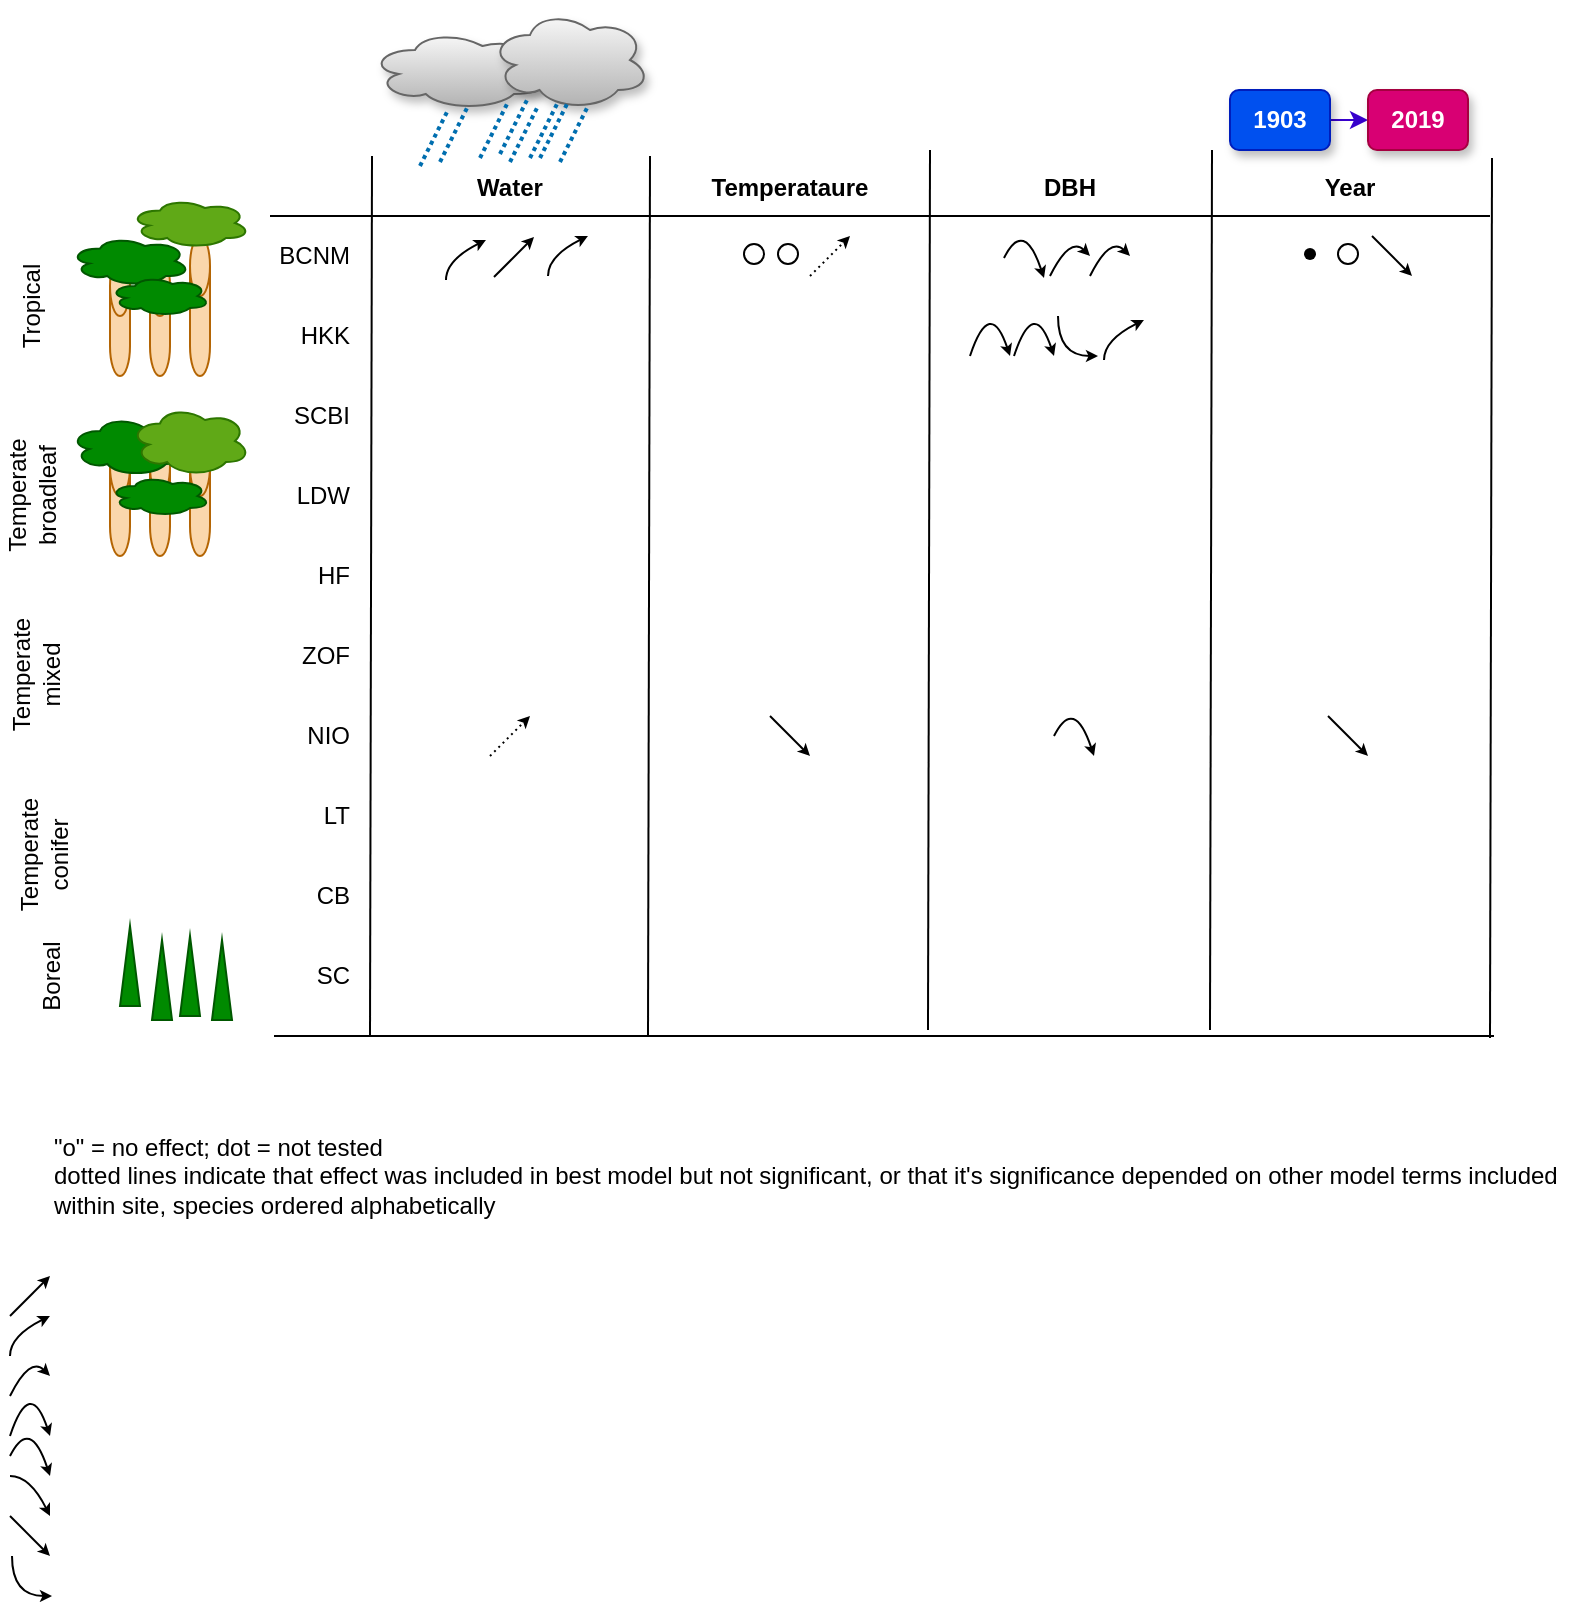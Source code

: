 <mxfile version="14.9.2" type="github">
  <diagram id="vM3CRT6O0fSCeh9qT38K" name="Page-1">
    <mxGraphModel dx="1186" dy="762" grid="1" gridSize="10" guides="1" tooltips="1" connect="1" arrows="1" fold="1" page="1" pageScale="1" pageWidth="850" pageHeight="1100" math="0" shadow="0">
      <root>
        <mxCell id="0" />
        <mxCell id="1" parent="0" />
        <mxCell id="987n7R604m4FKBWGDY3R-28" value="" style="shape=cylinder3;whiteSpace=wrap;html=1;boundedLbl=1;backgroundOutline=1;size=15;align=center;fillColor=#fad7ac;strokeColor=#b46504;" vertex="1" parent="1">
          <mxGeometry x="130" y="120" width="10" height="70" as="geometry" />
        </mxCell>
        <mxCell id="987n7R604m4FKBWGDY3R-27" value="" style="shape=cylinder3;whiteSpace=wrap;html=1;boundedLbl=1;backgroundOutline=1;size=15;align=center;fillColor=#fad7ac;strokeColor=#b46504;" vertex="1" parent="1">
          <mxGeometry x="110" y="130" width="10" height="60" as="geometry" />
        </mxCell>
        <mxCell id="987n7R604m4FKBWGDY3R-26" value="" style="shape=cylinder3;whiteSpace=wrap;html=1;boundedLbl=1;backgroundOutline=1;size=15;align=center;fillColor=#fad7ac;strokeColor=#b46504;" vertex="1" parent="1">
          <mxGeometry x="90" y="130" width="10" height="60" as="geometry" />
        </mxCell>
        <mxCell id="987n7R604m4FKBWGDY3R-1" value="Tropical" style="text;html=1;strokeColor=none;fillColor=none;align=center;verticalAlign=middle;whiteSpace=wrap;rounded=0;rotation=-90;" vertex="1" parent="1">
          <mxGeometry x="26" y="145" width="50" height="20" as="geometry" />
        </mxCell>
        <mxCell id="987n7R604m4FKBWGDY3R-2" value="BCNM" style="text;html=1;strokeColor=none;fillColor=none;align=right;verticalAlign=middle;whiteSpace=wrap;rounded=0;" vertex="1" parent="1">
          <mxGeometry x="172" y="120" width="40" height="20" as="geometry" />
        </mxCell>
        <mxCell id="987n7R604m4FKBWGDY3R-4" value="&lt;div&gt;HKK&lt;/div&gt;" style="text;html=1;strokeColor=none;fillColor=none;align=right;verticalAlign=middle;whiteSpace=wrap;rounded=0;" vertex="1" parent="1">
          <mxGeometry x="172" y="160" width="40" height="20" as="geometry" />
        </mxCell>
        <mxCell id="987n7R604m4FKBWGDY3R-5" value="SCBI" style="text;html=1;strokeColor=none;fillColor=none;align=right;verticalAlign=middle;whiteSpace=wrap;rounded=0;" vertex="1" parent="1">
          <mxGeometry x="172" y="200" width="40" height="20" as="geometry" />
        </mxCell>
        <mxCell id="987n7R604m4FKBWGDY3R-7" value="LDW" style="text;html=1;strokeColor=none;fillColor=none;align=right;verticalAlign=middle;whiteSpace=wrap;rounded=0;" vertex="1" parent="1">
          <mxGeometry x="172" y="240" width="40" height="20" as="geometry" />
        </mxCell>
        <mxCell id="987n7R604m4FKBWGDY3R-10" value="HF" style="text;html=1;strokeColor=none;fillColor=none;align=right;verticalAlign=middle;whiteSpace=wrap;rounded=0;" vertex="1" parent="1">
          <mxGeometry x="172" y="280" width="40" height="20" as="geometry" />
        </mxCell>
        <mxCell id="987n7R604m4FKBWGDY3R-11" value="ZOF" style="text;html=1;strokeColor=none;fillColor=none;align=right;verticalAlign=middle;whiteSpace=wrap;rounded=0;" vertex="1" parent="1">
          <mxGeometry x="172" y="320" width="40" height="20" as="geometry" />
        </mxCell>
        <mxCell id="987n7R604m4FKBWGDY3R-12" value="NIO" style="text;html=1;strokeColor=none;fillColor=none;align=right;verticalAlign=middle;whiteSpace=wrap;rounded=0;" vertex="1" parent="1">
          <mxGeometry x="172" y="360" width="40" height="20" as="geometry" />
        </mxCell>
        <mxCell id="987n7R604m4FKBWGDY3R-13" value="LT" style="text;html=1;strokeColor=none;fillColor=none;align=right;verticalAlign=middle;whiteSpace=wrap;rounded=0;" vertex="1" parent="1">
          <mxGeometry x="172" y="400" width="40" height="20" as="geometry" />
        </mxCell>
        <mxCell id="987n7R604m4FKBWGDY3R-14" value="CB" style="text;html=1;strokeColor=none;fillColor=none;align=right;verticalAlign=middle;whiteSpace=wrap;rounded=0;" vertex="1" parent="1">
          <mxGeometry x="172" y="440" width="40" height="20" as="geometry" />
        </mxCell>
        <mxCell id="987n7R604m4FKBWGDY3R-15" value="SC" style="text;html=1;strokeColor=none;fillColor=none;align=right;verticalAlign=middle;whiteSpace=wrap;rounded=0;" vertex="1" parent="1">
          <mxGeometry x="172" y="480" width="40" height="20" as="geometry" />
        </mxCell>
        <mxCell id="987n7R604m4FKBWGDY3R-16" value="Water" style="text;html=1;strokeColor=none;fillColor=none;align=center;verticalAlign=middle;whiteSpace=wrap;rounded=0;fontStyle=1" vertex="1" parent="1">
          <mxGeometry x="220" y="86" width="140" height="20" as="geometry" />
        </mxCell>
        <mxCell id="987n7R604m4FKBWGDY3R-17" value="Temperataure" style="text;html=1;strokeColor=none;fillColor=none;align=center;verticalAlign=middle;whiteSpace=wrap;rounded=0;fontStyle=1" vertex="1" parent="1">
          <mxGeometry x="360" y="86" width="140" height="20" as="geometry" />
        </mxCell>
        <mxCell id="987n7R604m4FKBWGDY3R-18" value="DBH" style="text;html=1;strokeColor=none;fillColor=none;align=center;verticalAlign=middle;whiteSpace=wrap;rounded=0;fontStyle=1" vertex="1" parent="1">
          <mxGeometry x="500" y="86" width="140" height="20" as="geometry" />
        </mxCell>
        <mxCell id="987n7R604m4FKBWGDY3R-19" value="Year" style="text;html=1;strokeColor=none;fillColor=none;align=center;verticalAlign=middle;whiteSpace=wrap;rounded=0;fontStyle=1" vertex="1" parent="1">
          <mxGeometry x="640" y="86" width="140" height="20" as="geometry" />
        </mxCell>
        <mxCell id="987n7R604m4FKBWGDY3R-20" value="Boreal" style="text;html=1;strokeColor=none;fillColor=none;align=center;verticalAlign=middle;whiteSpace=wrap;rounded=0;rotation=-90;" vertex="1" parent="1">
          <mxGeometry x="36" y="480" width="50" height="20" as="geometry" />
        </mxCell>
        <mxCell id="987n7R604m4FKBWGDY3R-21" value="Temperate broadleaf" style="text;html=1;strokeColor=none;fillColor=none;align=center;verticalAlign=middle;whiteSpace=wrap;rounded=0;rotation=-90;" vertex="1" parent="1">
          <mxGeometry x="17.75" y="240" width="66.5" height="20" as="geometry" />
        </mxCell>
        <mxCell id="987n7R604m4FKBWGDY3R-23" value="" style="ellipse;shape=cloud;whiteSpace=wrap;html=1;align=center;fillColor=#008a00;strokeColor=#005700;fontColor=#ffffff;" vertex="1" parent="1">
          <mxGeometry x="70" y="120" width="60" height="25" as="geometry" />
        </mxCell>
        <mxCell id="987n7R604m4FKBWGDY3R-24" value="" style="ellipse;shape=cloud;whiteSpace=wrap;html=1;align=center;fillColor=#008a00;strokeColor=#005700;fontColor=#ffffff;" vertex="1" parent="1">
          <mxGeometry x="90" y="140" width="50" height="20" as="geometry" />
        </mxCell>
        <mxCell id="987n7R604m4FKBWGDY3R-25" value="" style="ellipse;shape=cloud;whiteSpace=wrap;html=1;align=center;fillColor=#60a917;strokeColor=#2D7600;fontColor=#ffffff;" vertex="1" parent="1">
          <mxGeometry x="100" y="101" width="60" height="25" as="geometry" />
        </mxCell>
        <mxCell id="987n7R604m4FKBWGDY3R-32" value="" style="shape=cylinder3;whiteSpace=wrap;html=1;boundedLbl=1;backgroundOutline=1;size=15;align=center;fillColor=#fad7ac;strokeColor=#b46504;" vertex="1" parent="1">
          <mxGeometry x="130" y="220" width="10" height="60" as="geometry" />
        </mxCell>
        <mxCell id="987n7R604m4FKBWGDY3R-33" value="" style="shape=cylinder3;whiteSpace=wrap;html=1;boundedLbl=1;backgroundOutline=1;size=15;align=center;fillColor=#fad7ac;strokeColor=#b46504;" vertex="1" parent="1">
          <mxGeometry x="110" y="220" width="10" height="60" as="geometry" />
        </mxCell>
        <mxCell id="987n7R604m4FKBWGDY3R-34" value="" style="shape=cylinder3;whiteSpace=wrap;html=1;boundedLbl=1;backgroundOutline=1;size=15;align=center;fillColor=#fad7ac;strokeColor=#b46504;" vertex="1" parent="1">
          <mxGeometry x="90" y="220" width="10" height="60" as="geometry" />
        </mxCell>
        <mxCell id="987n7R604m4FKBWGDY3R-35" value="" style="ellipse;shape=cloud;whiteSpace=wrap;html=1;align=center;fillColor=#008a00;strokeColor=#005700;fontColor=#ffffff;" vertex="1" parent="1">
          <mxGeometry x="70" y="210" width="60" height="30" as="geometry" />
        </mxCell>
        <mxCell id="987n7R604m4FKBWGDY3R-36" value="" style="ellipse;shape=cloud;whiteSpace=wrap;html=1;align=center;fillColor=#60a917;strokeColor=#2D7600;fontColor=#ffffff;" vertex="1" parent="1">
          <mxGeometry x="100" y="205" width="60" height="35" as="geometry" />
        </mxCell>
        <mxCell id="987n7R604m4FKBWGDY3R-38" value="" style="ellipse;shape=cloud;whiteSpace=wrap;html=1;align=center;fillColor=#008a00;strokeColor=#005700;fontColor=#ffffff;" vertex="1" parent="1">
          <mxGeometry x="90" y="240" width="50" height="20" as="geometry" />
        </mxCell>
        <mxCell id="987n7R604m4FKBWGDY3R-39" value="" style="triangle;whiteSpace=wrap;html=1;align=center;rotation=-90;fillColor=#008a00;strokeColor=#005700;fontColor=#ffffff;" vertex="1" parent="1">
          <mxGeometry x="80" y="480" width="40" height="10" as="geometry" />
        </mxCell>
        <mxCell id="987n7R604m4FKBWGDY3R-40" value="" style="triangle;whiteSpace=wrap;html=1;align=center;rotation=-90;fillColor=#008a00;strokeColor=#005700;fontColor=#ffffff;" vertex="1" parent="1">
          <mxGeometry x="96" y="487" width="40" height="10" as="geometry" />
        </mxCell>
        <mxCell id="987n7R604m4FKBWGDY3R-41" value="" style="triangle;whiteSpace=wrap;html=1;align=center;rotation=-90;fillColor=#008a00;strokeColor=#005700;fontColor=#ffffff;" vertex="1" parent="1">
          <mxGeometry x="110" y="485" width="40" height="10" as="geometry" />
        </mxCell>
        <mxCell id="987n7R604m4FKBWGDY3R-42" value="" style="triangle;whiteSpace=wrap;html=1;align=center;rotation=-90;fillColor=#008a00;strokeColor=#005700;fontColor=#ffffff;" vertex="1" parent="1">
          <mxGeometry x="126" y="487" width="40" height="10" as="geometry" />
        </mxCell>
        <mxCell id="987n7R604m4FKBWGDY3R-45" value="Temperate conifer" style="text;html=1;strokeColor=none;fillColor=none;align=center;verticalAlign=middle;whiteSpace=wrap;rounded=0;rotation=-90;" vertex="1" parent="1">
          <mxGeometry x="23.5" y="420" width="66.5" height="20" as="geometry" />
        </mxCell>
        <mxCell id="987n7R604m4FKBWGDY3R-46" value="Temperate mixed" style="text;html=1;strokeColor=none;fillColor=none;align=center;verticalAlign=middle;whiteSpace=wrap;rounded=0;rotation=-90;" vertex="1" parent="1">
          <mxGeometry x="19.5" y="330" width="66.5" height="20" as="geometry" />
        </mxCell>
        <mxCell id="987n7R604m4FKBWGDY3R-49" style="rounded=0;orthogonalLoop=1;jettySize=auto;html=1;exitX=1;exitY=0.5;exitDx=0;exitDy=0;entryX=0;entryY=0.5;entryDx=0;entryDy=0;fillColor=#6a00ff;strokeColor=#3700CC;" edge="1" parent="1" source="987n7R604m4FKBWGDY3R-47" target="987n7R604m4FKBWGDY3R-48">
          <mxGeometry relative="1" as="geometry" />
        </mxCell>
        <mxCell id="987n7R604m4FKBWGDY3R-47" value="1903" style="text;html=1;align=center;verticalAlign=middle;whiteSpace=wrap;rounded=1;shadow=1;fontStyle=1;fillColor=#0050ef;strokeColor=#001DBC;fontColor=#ffffff;" vertex="1" parent="1">
          <mxGeometry x="650" y="47" width="50" height="30" as="geometry" />
        </mxCell>
        <mxCell id="987n7R604m4FKBWGDY3R-48" value="2019" style="text;html=1;align=center;verticalAlign=middle;whiteSpace=wrap;rounded=1;shadow=1;fontStyle=1;fillColor=#d80073;strokeColor=#A50040;fontColor=#ffffff;" vertex="1" parent="1">
          <mxGeometry x="719" y="47" width="50" height="30" as="geometry" />
        </mxCell>
        <mxCell id="987n7R604m4FKBWGDY3R-50" value="" style="ellipse;shape=cloud;whiteSpace=wrap;html=1;rounded=1;shadow=1;align=center;gradientColor=#b3b3b3;fillColor=#f5f5f5;strokeColor=#666666;" vertex="1" parent="1">
          <mxGeometry x="220" y="17" width="90" height="40" as="geometry" />
        </mxCell>
        <mxCell id="987n7R604m4FKBWGDY3R-52" value="" style="ellipse;shape=cloud;whiteSpace=wrap;html=1;rounded=1;shadow=1;align=center;gradientColor=#b3b3b3;fillColor=#f5f5f5;strokeColor=#666666;" vertex="1" parent="1">
          <mxGeometry x="280" y="7" width="80" height="50" as="geometry" />
        </mxCell>
        <mxCell id="987n7R604m4FKBWGDY3R-56" value="" style="endArrow=none;dashed=1;html=1;dashPattern=1 1;strokeWidth=2;rounded=0;entryX=0.55;entryY=0.95;entryDx=0;entryDy=0;entryPerimeter=0;fillColor=#1ba1e2;strokeColor=#006EAF;" edge="1" parent="1">
          <mxGeometry width="50" height="50" relative="1" as="geometry">
            <mxPoint x="275" y="81" as="sourcePoint" />
            <mxPoint x="288.5" y="54" as="targetPoint" />
          </mxGeometry>
        </mxCell>
        <mxCell id="987n7R604m4FKBWGDY3R-57" value="" style="endArrow=none;dashed=1;html=1;dashPattern=1 1;strokeWidth=2;rounded=0;entryX=0.55;entryY=0.95;entryDx=0;entryDy=0;entryPerimeter=0;fillColor=#1ba1e2;strokeColor=#006EAF;" edge="1" parent="1">
          <mxGeometry width="50" height="50" relative="1" as="geometry">
            <mxPoint x="285" y="79" as="sourcePoint" />
            <mxPoint x="298.5" y="52" as="targetPoint" />
          </mxGeometry>
        </mxCell>
        <mxCell id="987n7R604m4FKBWGDY3R-59" value="" style="endArrow=none;dashed=1;html=1;dashPattern=1 1;strokeWidth=2;rounded=0;entryX=0.55;entryY=0.95;entryDx=0;entryDy=0;entryPerimeter=0;fillColor=#1ba1e2;strokeColor=#006EAF;" edge="1" parent="1">
          <mxGeometry width="50" height="50" relative="1" as="geometry">
            <mxPoint x="305" y="81" as="sourcePoint" />
            <mxPoint x="318.5" y="54" as="targetPoint" />
          </mxGeometry>
        </mxCell>
        <mxCell id="987n7R604m4FKBWGDY3R-60" value="" style="endArrow=none;dashed=1;html=1;dashPattern=1 1;strokeWidth=2;rounded=0;entryX=0.55;entryY=0.95;entryDx=0;entryDy=0;entryPerimeter=0;fillColor=#1ba1e2;strokeColor=#006EAF;" edge="1" parent="1">
          <mxGeometry width="50" height="50" relative="1" as="geometry">
            <mxPoint x="315" y="83" as="sourcePoint" />
            <mxPoint x="328.5" y="56" as="targetPoint" />
          </mxGeometry>
        </mxCell>
        <mxCell id="987n7R604m4FKBWGDY3R-64" value="" style="endArrow=none;dashed=1;html=1;dashPattern=1 1;strokeWidth=2;rounded=0;entryX=0.55;entryY=0.95;entryDx=0;entryDy=0;entryPerimeter=0;fillColor=#1ba1e2;strokeColor=#006EAF;" edge="1" parent="1">
          <mxGeometry width="50" height="50" relative="1" as="geometry">
            <mxPoint x="290" y="83" as="sourcePoint" />
            <mxPoint x="303.5" y="56" as="targetPoint" />
          </mxGeometry>
        </mxCell>
        <mxCell id="987n7R604m4FKBWGDY3R-65" value="" style="endArrow=none;dashed=1;html=1;dashPattern=1 1;strokeWidth=2;rounded=0;entryX=0.55;entryY=0.95;entryDx=0;entryDy=0;entryPerimeter=0;fillColor=#1ba1e2;strokeColor=#006EAF;" edge="1" parent="1">
          <mxGeometry width="50" height="50" relative="1" as="geometry">
            <mxPoint x="300" y="81" as="sourcePoint" />
            <mxPoint x="313.5" y="54" as="targetPoint" />
          </mxGeometry>
        </mxCell>
        <mxCell id="987n7R604m4FKBWGDY3R-66" value="" style="endArrow=none;dashed=1;html=1;dashPattern=1 1;strokeWidth=2;rounded=0;entryX=0.55;entryY=0.95;entryDx=0;entryDy=0;entryPerimeter=0;fillColor=#1ba1e2;strokeColor=#006EAF;" edge="1" parent="1">
          <mxGeometry width="50" height="50" relative="1" as="geometry">
            <mxPoint x="245" y="85" as="sourcePoint" />
            <mxPoint x="258.5" y="58" as="targetPoint" />
          </mxGeometry>
        </mxCell>
        <mxCell id="987n7R604m4FKBWGDY3R-67" value="" style="endArrow=none;dashed=1;html=1;dashPattern=1 1;strokeWidth=2;rounded=0;entryX=0.55;entryY=0.95;entryDx=0;entryDy=0;entryPerimeter=0;fillColor=#1ba1e2;strokeColor=#006EAF;" edge="1" parent="1">
          <mxGeometry width="50" height="50" relative="1" as="geometry">
            <mxPoint x="255" y="83" as="sourcePoint" />
            <mxPoint x="268.5" y="56" as="targetPoint" />
          </mxGeometry>
        </mxCell>
        <mxCell id="987n7R604m4FKBWGDY3R-68" value="&lt;div&gt;&quot;o&quot; = no effect; dot = not tested&lt;br&gt;&lt;/div&gt;&lt;div&gt;dotted lines indicate that effect was included in best model but not significant, or that it&#39;s significance depended on other model terms included&lt;br&gt;&lt;/div&gt;&lt;div&gt;within site, species ordered alphabetically&lt;br&gt;&lt;/div&gt;" style="text;html=1;align=left;verticalAlign=middle;resizable=0;points=[];autosize=1;strokeColor=none;" vertex="1" parent="1">
          <mxGeometry x="60" y="565" width="770" height="50" as="geometry" />
        </mxCell>
        <mxCell id="987n7R604m4FKBWGDY3R-69" value="" style="endArrow=classic;html=1;endSize=3;" edge="1" parent="1">
          <mxGeometry width="50" height="50" relative="1" as="geometry">
            <mxPoint x="282" y="140.5" as="sourcePoint" />
            <mxPoint x="302" y="120.5" as="targetPoint" />
          </mxGeometry>
        </mxCell>
        <mxCell id="987n7R604m4FKBWGDY3R-72" value="" style="endArrow=classic;html=1;endSize=3;" edge="1" parent="1">
          <mxGeometry width="50" height="50" relative="1" as="geometry">
            <mxPoint x="40" y="660" as="sourcePoint" />
            <mxPoint x="60" y="640" as="targetPoint" />
          </mxGeometry>
        </mxCell>
        <mxCell id="987n7R604m4FKBWGDY3R-75" value="" style="curved=1;endArrow=classic;html=1;endSize=3;" edge="1" parent="1">
          <mxGeometry width="50" height="50" relative="1" as="geometry">
            <mxPoint x="40" y="680" as="sourcePoint" />
            <mxPoint x="60" y="660" as="targetPoint" />
            <Array as="points">
              <mxPoint x="40" y="670" />
            </Array>
          </mxGeometry>
        </mxCell>
        <mxCell id="987n7R604m4FKBWGDY3R-77" value="" style="ellipse;whiteSpace=wrap;html=1;aspect=fixed;rounded=1;shadow=0;align=left;fillColor=none;" vertex="1" parent="1">
          <mxGeometry x="424" y="124" width="10" height="10" as="geometry" />
        </mxCell>
        <mxCell id="987n7R604m4FKBWGDY3R-78" value="" style="ellipse;whiteSpace=wrap;html=1;aspect=fixed;rounded=1;shadow=0;align=left;fillColor=none;" vertex="1" parent="1">
          <mxGeometry x="407" y="124" width="10" height="10" as="geometry" />
        </mxCell>
        <mxCell id="987n7R604m4FKBWGDY3R-79" value="" style="endArrow=classic;html=1;dashed=1;dashPattern=1 2;endSize=3;" edge="1" parent="1">
          <mxGeometry width="50" height="50" relative="1" as="geometry">
            <mxPoint x="440" y="140" as="sourcePoint" />
            <mxPoint x="460" y="120" as="targetPoint" />
          </mxGeometry>
        </mxCell>
        <mxCell id="987n7R604m4FKBWGDY3R-85" value="" style="endArrow=classic;html=1;endSize=3;" edge="1" parent="1">
          <mxGeometry width="50" height="50" relative="1" as="geometry">
            <mxPoint x="721" y="120" as="sourcePoint" />
            <mxPoint x="741" y="140" as="targetPoint" />
          </mxGeometry>
        </mxCell>
        <mxCell id="987n7R604m4FKBWGDY3R-86" value="" style="ellipse;whiteSpace=wrap;html=1;aspect=fixed;rounded=1;shadow=0;align=left;fillColor=none;" vertex="1" parent="1">
          <mxGeometry x="704" y="124" width="10" height="10" as="geometry" />
        </mxCell>
        <mxCell id="987n7R604m4FKBWGDY3R-87" value="" style="ellipse;whiteSpace=wrap;html=1;aspect=fixed;rounded=1;shadow=0;align=left;fillColor=none;" vertex="1" parent="1">
          <mxGeometry x="610" y="195" as="geometry" />
        </mxCell>
        <mxCell id="987n7R604m4FKBWGDY3R-88" value="" style="shape=waypoint;size=6;pointerEvents=1;points=[];fillColor=none;resizable=0;rotatable=0;perimeter=centerPerimeter;snapToPoint=1;rounded=1;shadow=0;align=left;" vertex="1" parent="1">
          <mxGeometry x="670" y="109" width="40" height="40" as="geometry" />
        </mxCell>
        <mxCell id="987n7R604m4FKBWGDY3R-91" value="" style="endArrow=classic;html=1;endSize=3;" edge="1" parent="1">
          <mxGeometry width="50" height="50" relative="1" as="geometry">
            <mxPoint x="699" y="360" as="sourcePoint" />
            <mxPoint x="719" y="380" as="targetPoint" />
          </mxGeometry>
        </mxCell>
        <mxCell id="987n7R604m4FKBWGDY3R-92" value="" style="curved=1;endArrow=classic;html=1;endSize=3;" edge="1" parent="1">
          <mxGeometry width="50" height="50" relative="1" as="geometry">
            <mxPoint x="40" y="730" as="sourcePoint" />
            <mxPoint x="60" y="740" as="targetPoint" />
            <Array as="points">
              <mxPoint x="50" y="710" />
            </Array>
          </mxGeometry>
        </mxCell>
        <mxCell id="987n7R604m4FKBWGDY3R-93" value="" style="endArrow=classic;html=1;endSize=3;" edge="1" parent="1">
          <mxGeometry width="50" height="50" relative="1" as="geometry">
            <mxPoint x="420" y="360" as="sourcePoint" />
            <mxPoint x="440" y="380" as="targetPoint" />
          </mxGeometry>
        </mxCell>
        <mxCell id="987n7R604m4FKBWGDY3R-94" value="" style="endArrow=classic;html=1;dashed=1;dashPattern=1 2;endSize=3;" edge="1" parent="1">
          <mxGeometry width="50" height="50" relative="1" as="geometry">
            <mxPoint x="280" y="380" as="sourcePoint" />
            <mxPoint x="300" y="360" as="targetPoint" />
          </mxGeometry>
        </mxCell>
        <mxCell id="987n7R604m4FKBWGDY3R-101" value="" style="curved=1;endArrow=classic;html=1;endSize=3;" edge="1" parent="1">
          <mxGeometry width="50" height="50" relative="1" as="geometry">
            <mxPoint x="40" y="720" as="sourcePoint" />
            <mxPoint x="60" y="720" as="targetPoint" />
            <Array as="points">
              <mxPoint x="50" y="690" />
            </Array>
          </mxGeometry>
        </mxCell>
        <mxCell id="987n7R604m4FKBWGDY3R-102" value="" style="curved=1;endArrow=classic;html=1;endSize=3;" edge="1" parent="1">
          <mxGeometry width="50" height="50" relative="1" as="geometry">
            <mxPoint x="41" y="780" as="sourcePoint" />
            <mxPoint x="61" y="800" as="targetPoint" />
            <Array as="points">
              <mxPoint x="41" y="800" />
            </Array>
          </mxGeometry>
        </mxCell>
        <mxCell id="987n7R604m4FKBWGDY3R-103" value="" style="endArrow=classic;html=1;endSize=3;" edge="1" parent="1">
          <mxGeometry width="50" height="50" relative="1" as="geometry">
            <mxPoint x="40" y="760" as="sourcePoint" />
            <mxPoint x="60" y="780" as="targetPoint" />
          </mxGeometry>
        </mxCell>
        <mxCell id="987n7R604m4FKBWGDY3R-104" value="" style="curved=1;endArrow=classic;html=1;endSize=3;" edge="1" parent="1">
          <mxGeometry width="50" height="50" relative="1" as="geometry">
            <mxPoint x="40" y="700" as="sourcePoint" />
            <mxPoint x="60" y="690" as="targetPoint" />
            <Array as="points">
              <mxPoint x="50" y="680" />
            </Array>
          </mxGeometry>
        </mxCell>
        <mxCell id="987n7R604m4FKBWGDY3R-105" value="" style="curved=1;endArrow=classic;html=1;endSize=3;" edge="1" parent="1">
          <mxGeometry width="50" height="50" relative="1" as="geometry">
            <mxPoint x="40" y="740" as="sourcePoint" />
            <mxPoint x="60" y="760" as="targetPoint" />
            <Array as="points">
              <mxPoint x="50" y="740" />
            </Array>
          </mxGeometry>
        </mxCell>
        <mxCell id="987n7R604m4FKBWGDY3R-109" value="" style="curved=1;endArrow=classic;html=1;endSize=3;" edge="1" parent="1">
          <mxGeometry width="50" height="50" relative="1" as="geometry">
            <mxPoint x="542" y="180" as="sourcePoint" />
            <mxPoint x="562" y="180" as="targetPoint" />
            <Array as="points">
              <mxPoint x="552" y="150" />
            </Array>
          </mxGeometry>
        </mxCell>
        <mxCell id="987n7R604m4FKBWGDY3R-110" value="" style="curved=1;endArrow=classic;html=1;endSize=3;" edge="1" parent="1">
          <mxGeometry width="50" height="50" relative="1" as="geometry">
            <mxPoint x="520" y="180" as="sourcePoint" />
            <mxPoint x="540" y="180" as="targetPoint" />
            <Array as="points">
              <mxPoint x="530" y="150" />
            </Array>
          </mxGeometry>
        </mxCell>
        <mxCell id="987n7R604m4FKBWGDY3R-111" value="" style="curved=1;endArrow=classic;html=1;endSize=3;" edge="1" parent="1">
          <mxGeometry width="50" height="50" relative="1" as="geometry">
            <mxPoint x="564" y="160" as="sourcePoint" />
            <mxPoint x="584" y="180" as="targetPoint" />
            <Array as="points">
              <mxPoint x="564" y="180" />
            </Array>
          </mxGeometry>
        </mxCell>
        <mxCell id="987n7R604m4FKBWGDY3R-112" value="" style="curved=1;endArrow=classic;html=1;endSize=3;" edge="1" parent="1">
          <mxGeometry width="50" height="50" relative="1" as="geometry">
            <mxPoint x="587" y="182" as="sourcePoint" />
            <mxPoint x="607" y="162" as="targetPoint" />
            <Array as="points">
              <mxPoint x="587" y="172" />
            </Array>
          </mxGeometry>
        </mxCell>
        <mxCell id="987n7R604m4FKBWGDY3R-113" value="" style="curved=1;endArrow=classic;html=1;endSize=3;" edge="1" parent="1">
          <mxGeometry width="50" height="50" relative="1" as="geometry">
            <mxPoint x="258" y="142" as="sourcePoint" />
            <mxPoint x="278" y="122" as="targetPoint" />
            <Array as="points">
              <mxPoint x="258" y="132" />
            </Array>
          </mxGeometry>
        </mxCell>
        <mxCell id="987n7R604m4FKBWGDY3R-114" value="" style="curved=1;endArrow=classic;html=1;endSize=3;" edge="1" parent="1">
          <mxGeometry width="50" height="50" relative="1" as="geometry">
            <mxPoint x="309" y="140" as="sourcePoint" />
            <mxPoint x="329" y="120" as="targetPoint" />
            <Array as="points">
              <mxPoint x="309" y="130" />
            </Array>
          </mxGeometry>
        </mxCell>
        <mxCell id="987n7R604m4FKBWGDY3R-115" value="" style="curved=1;endArrow=classic;html=1;endSize=3;" edge="1" parent="1">
          <mxGeometry width="50" height="50" relative="1" as="geometry">
            <mxPoint x="560" y="140" as="sourcePoint" />
            <mxPoint x="580" y="130" as="targetPoint" />
            <Array as="points">
              <mxPoint x="570" y="120" />
            </Array>
          </mxGeometry>
        </mxCell>
        <mxCell id="987n7R604m4FKBWGDY3R-116" value="" style="curved=1;endArrow=classic;html=1;endSize=3;" edge="1" parent="1">
          <mxGeometry width="50" height="50" relative="1" as="geometry">
            <mxPoint x="580" y="140" as="sourcePoint" />
            <mxPoint x="600" y="130" as="targetPoint" />
            <Array as="points">
              <mxPoint x="590" y="120" />
            </Array>
          </mxGeometry>
        </mxCell>
        <mxCell id="987n7R604m4FKBWGDY3R-117" value="" style="curved=1;endArrow=classic;html=1;endSize=3;" edge="1" parent="1">
          <mxGeometry width="50" height="50" relative="1" as="geometry">
            <mxPoint x="537" y="131" as="sourcePoint" />
            <mxPoint x="557" y="141" as="targetPoint" />
            <Array as="points">
              <mxPoint x="547" y="111" />
            </Array>
          </mxGeometry>
        </mxCell>
        <mxCell id="987n7R604m4FKBWGDY3R-118" value="" style="curved=1;endArrow=classic;html=1;endSize=3;" edge="1" parent="1">
          <mxGeometry width="50" height="50" relative="1" as="geometry">
            <mxPoint x="562" y="370" as="sourcePoint" />
            <mxPoint x="582" y="380" as="targetPoint" />
            <Array as="points">
              <mxPoint x="572" y="350" />
            </Array>
          </mxGeometry>
        </mxCell>
        <mxCell id="987n7R604m4FKBWGDY3R-119" value="" style="endArrow=none;html=1;endSize=3;" edge="1" parent="1">
          <mxGeometry width="50" height="50" relative="1" as="geometry">
            <mxPoint x="359" y="520" as="sourcePoint" />
            <mxPoint x="360" y="80" as="targetPoint" />
          </mxGeometry>
        </mxCell>
        <mxCell id="987n7R604m4FKBWGDY3R-120" value="" style="endArrow=none;html=1;endSize=3;" edge="1" parent="1">
          <mxGeometry width="50" height="50" relative="1" as="geometry">
            <mxPoint x="499" y="517" as="sourcePoint" />
            <mxPoint x="500" y="77" as="targetPoint" />
          </mxGeometry>
        </mxCell>
        <mxCell id="987n7R604m4FKBWGDY3R-121" value="" style="endArrow=none;html=1;endSize=3;" edge="1" parent="1">
          <mxGeometry width="50" height="50" relative="1" as="geometry">
            <mxPoint x="640" y="517" as="sourcePoint" />
            <mxPoint x="641" y="77" as="targetPoint" />
          </mxGeometry>
        </mxCell>
        <mxCell id="987n7R604m4FKBWGDY3R-122" value="" style="endArrow=none;html=1;endSize=3;" edge="1" parent="1">
          <mxGeometry width="50" height="50" relative="1" as="geometry">
            <mxPoint x="780" y="521" as="sourcePoint" />
            <mxPoint x="781" y="81" as="targetPoint" />
          </mxGeometry>
        </mxCell>
        <mxCell id="987n7R604m4FKBWGDY3R-123" value="" style="endArrow=none;html=1;endSize=3;" edge="1" parent="1">
          <mxGeometry width="50" height="50" relative="1" as="geometry">
            <mxPoint x="220" y="520" as="sourcePoint" />
            <mxPoint x="221" y="80" as="targetPoint" />
          </mxGeometry>
        </mxCell>
        <mxCell id="987n7R604m4FKBWGDY3R-125" value="" style="endArrow=none;html=1;endSize=3;" edge="1" parent="1">
          <mxGeometry width="50" height="50" relative="1" as="geometry">
            <mxPoint x="170" y="110" as="sourcePoint" />
            <mxPoint x="780" y="110" as="targetPoint" />
          </mxGeometry>
        </mxCell>
        <mxCell id="987n7R604m4FKBWGDY3R-126" value="" style="endArrow=none;html=1;endSize=3;" edge="1" parent="1">
          <mxGeometry width="50" height="50" relative="1" as="geometry">
            <mxPoint x="172" y="520" as="sourcePoint" />
            <mxPoint x="782" y="520" as="targetPoint" />
          </mxGeometry>
        </mxCell>
      </root>
    </mxGraphModel>
  </diagram>
</mxfile>

